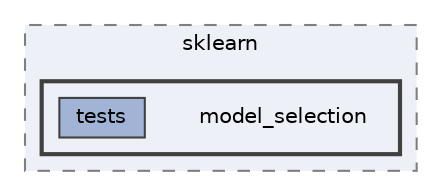 digraph "/home/jam/Research/IRES-2025/dev/src/llm-scripts/testing/hypothesis-testing/hyp-env/lib/python3.12/site-packages/sklearn/model_selection"
{
 // LATEX_PDF_SIZE
  bgcolor="transparent";
  edge [fontname=Helvetica,fontsize=10,labelfontname=Helvetica,labelfontsize=10];
  node [fontname=Helvetica,fontsize=10,shape=box,height=0.2,width=0.4];
  compound=true
  subgraph clusterdir_95412a8f6746b9685e089ed9447bfec4 {
    graph [ bgcolor="#edf0f7", pencolor="grey50", label="sklearn", fontname=Helvetica,fontsize=10 style="filled,dashed", URL="dir_95412a8f6746b9685e089ed9447bfec4.html",tooltip=""]
  subgraph clusterdir_5c60154e2013802f1fccf14c171aa435 {
    graph [ bgcolor="#edf0f7", pencolor="grey25", label="", fontname=Helvetica,fontsize=10 style="filled,bold", URL="dir_5c60154e2013802f1fccf14c171aa435.html",tooltip=""]
    dir_5c60154e2013802f1fccf14c171aa435 [shape=plaintext, label="model_selection"];
  dir_27928dac64d57592071009ff4c0f1dbb [label="tests", fillcolor="#a2b4d6", color="grey25", style="filled", URL="dir_27928dac64d57592071009ff4c0f1dbb.html",tooltip=""];
  }
  }
}
